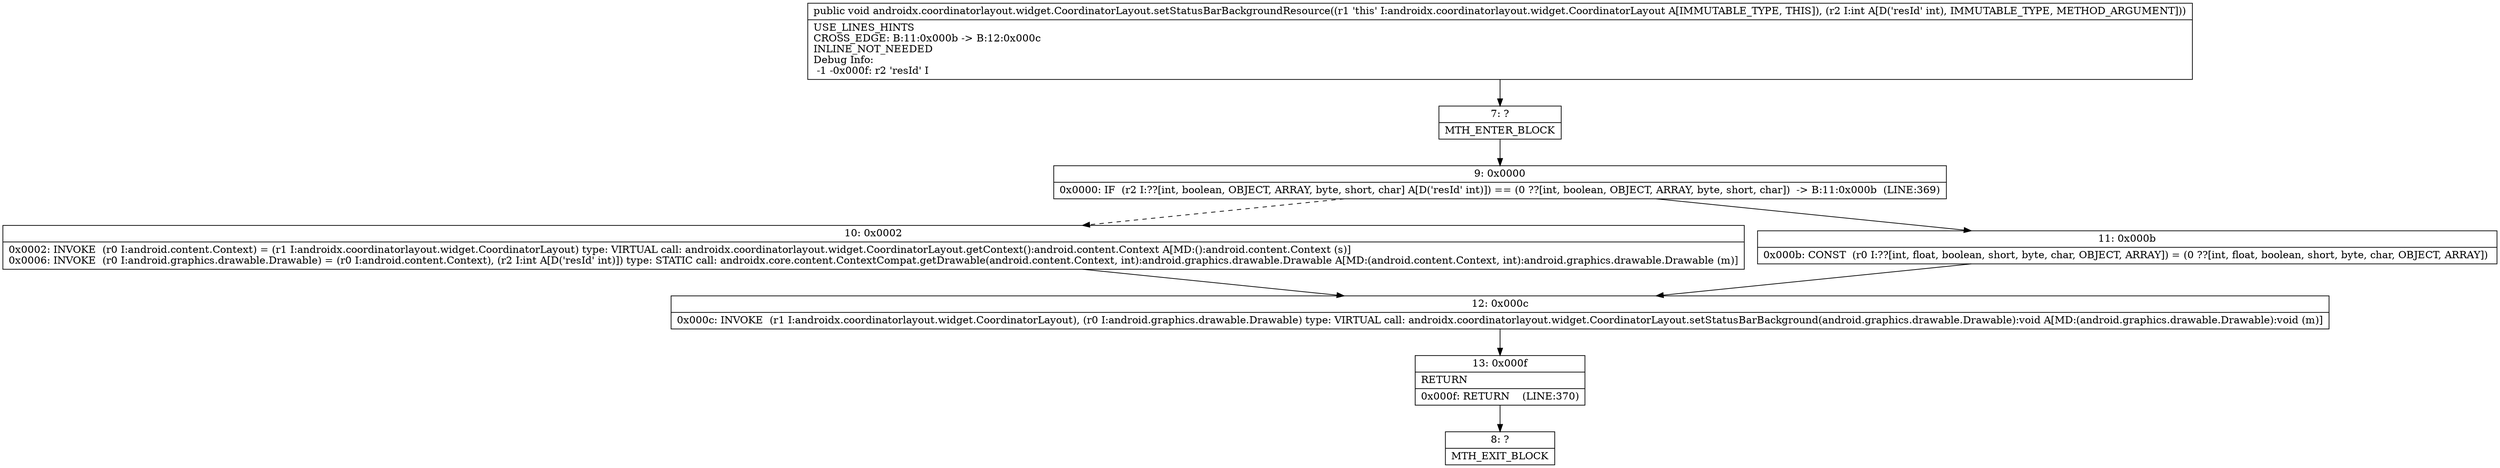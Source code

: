 digraph "CFG forandroidx.coordinatorlayout.widget.CoordinatorLayout.setStatusBarBackgroundResource(I)V" {
Node_7 [shape=record,label="{7\:\ ?|MTH_ENTER_BLOCK\l}"];
Node_9 [shape=record,label="{9\:\ 0x0000|0x0000: IF  (r2 I:??[int, boolean, OBJECT, ARRAY, byte, short, char] A[D('resId' int)]) == (0 ??[int, boolean, OBJECT, ARRAY, byte, short, char])  \-\> B:11:0x000b  (LINE:369)\l}"];
Node_10 [shape=record,label="{10\:\ 0x0002|0x0002: INVOKE  (r0 I:android.content.Context) = (r1 I:androidx.coordinatorlayout.widget.CoordinatorLayout) type: VIRTUAL call: androidx.coordinatorlayout.widget.CoordinatorLayout.getContext():android.content.Context A[MD:():android.content.Context (s)]\l0x0006: INVOKE  (r0 I:android.graphics.drawable.Drawable) = (r0 I:android.content.Context), (r2 I:int A[D('resId' int)]) type: STATIC call: androidx.core.content.ContextCompat.getDrawable(android.content.Context, int):android.graphics.drawable.Drawable A[MD:(android.content.Context, int):android.graphics.drawable.Drawable (m)]\l}"];
Node_12 [shape=record,label="{12\:\ 0x000c|0x000c: INVOKE  (r1 I:androidx.coordinatorlayout.widget.CoordinatorLayout), (r0 I:android.graphics.drawable.Drawable) type: VIRTUAL call: androidx.coordinatorlayout.widget.CoordinatorLayout.setStatusBarBackground(android.graphics.drawable.Drawable):void A[MD:(android.graphics.drawable.Drawable):void (m)]\l}"];
Node_13 [shape=record,label="{13\:\ 0x000f|RETURN\l|0x000f: RETURN    (LINE:370)\l}"];
Node_8 [shape=record,label="{8\:\ ?|MTH_EXIT_BLOCK\l}"];
Node_11 [shape=record,label="{11\:\ 0x000b|0x000b: CONST  (r0 I:??[int, float, boolean, short, byte, char, OBJECT, ARRAY]) = (0 ??[int, float, boolean, short, byte, char, OBJECT, ARRAY]) \l}"];
MethodNode[shape=record,label="{public void androidx.coordinatorlayout.widget.CoordinatorLayout.setStatusBarBackgroundResource((r1 'this' I:androidx.coordinatorlayout.widget.CoordinatorLayout A[IMMUTABLE_TYPE, THIS]), (r2 I:int A[D('resId' int), IMMUTABLE_TYPE, METHOD_ARGUMENT]))  | USE_LINES_HINTS\lCROSS_EDGE: B:11:0x000b \-\> B:12:0x000c\lINLINE_NOT_NEEDED\lDebug Info:\l  \-1 \-0x000f: r2 'resId' I\l}"];
MethodNode -> Node_7;Node_7 -> Node_9;
Node_9 -> Node_10[style=dashed];
Node_9 -> Node_11;
Node_10 -> Node_12;
Node_12 -> Node_13;
Node_13 -> Node_8;
Node_11 -> Node_12;
}

